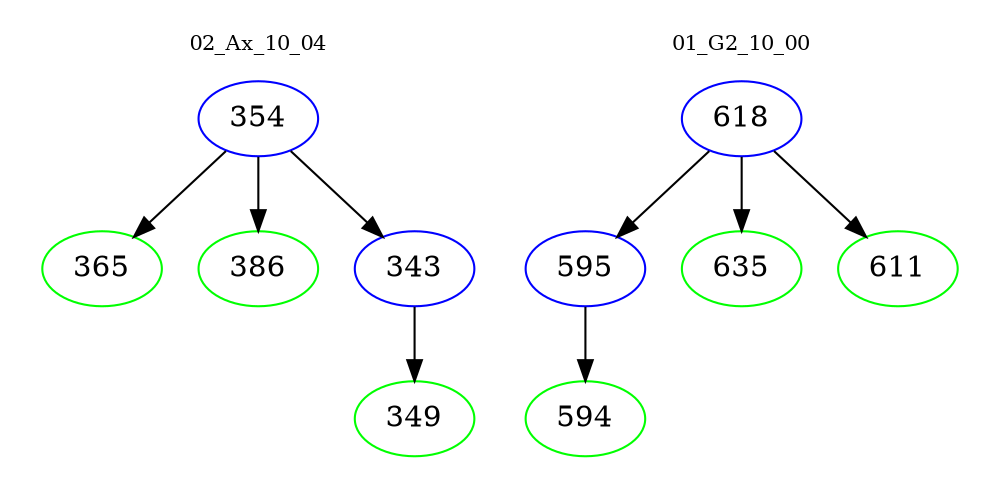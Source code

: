 digraph{
subgraph cluster_0 {
color = white
label = "02_Ax_10_04";
fontsize=10;
T0_354 [label="354", color="blue"]
T0_354 -> T0_365 [color="black"]
T0_365 [label="365", color="green"]
T0_354 -> T0_386 [color="black"]
T0_386 [label="386", color="green"]
T0_354 -> T0_343 [color="black"]
T0_343 [label="343", color="blue"]
T0_343 -> T0_349 [color="black"]
T0_349 [label="349", color="green"]
}
subgraph cluster_1 {
color = white
label = "01_G2_10_00";
fontsize=10;
T1_618 [label="618", color="blue"]
T1_618 -> T1_595 [color="black"]
T1_595 [label="595", color="blue"]
T1_595 -> T1_594 [color="black"]
T1_594 [label="594", color="green"]
T1_618 -> T1_635 [color="black"]
T1_635 [label="635", color="green"]
T1_618 -> T1_611 [color="black"]
T1_611 [label="611", color="green"]
}
}
